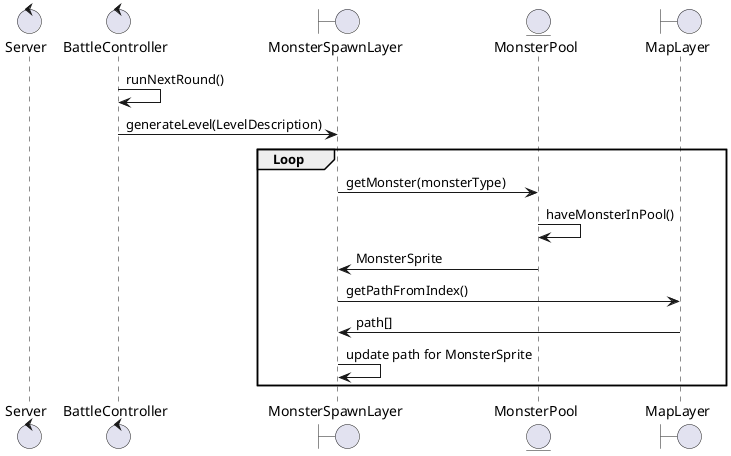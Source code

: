 @startuml
control Server as Server
control BattleController as BattleController
boundary MonsterSpawnLayer as MonsterSpawnLayer
entity MonsterPool as MonsterPool
boundary MapLayer as MapLayer

BattleController -> BattleController : runNextRound()
BattleController -> MonsterSpawnLayer : generateLevel(LevelDescription)

group Loop
    MonsterSpawnLayer -> MonsterPool : getMonster(monsterType)
    MonsterPool -> MonsterPool : haveMonsterInPool()
    MonsterPool -> MonsterSpawnLayer : MonsterSprite
    MonsterSpawnLayer -> MapLayer : getPathFromIndex()
    MapLayer -> MonsterSpawnLayer : path[]
    MonsterSpawnLayer -> MonsterSpawnLayer : update path for MonsterSprite
end

@enduml